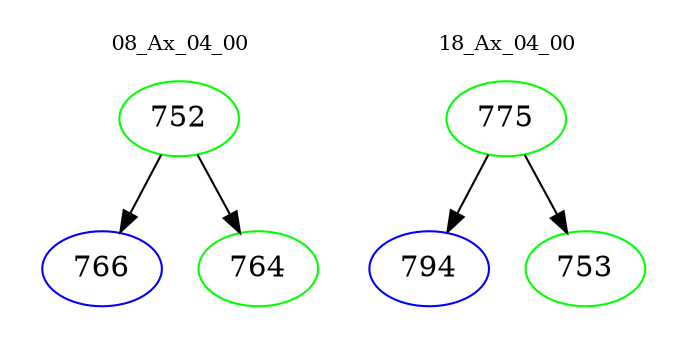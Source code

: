 digraph{
subgraph cluster_0 {
color = white
label = "08_Ax_04_00";
fontsize=10;
T0_752 [label="752", color="green"]
T0_752 -> T0_766 [color="black"]
T0_766 [label="766", color="blue"]
T0_752 -> T0_764 [color="black"]
T0_764 [label="764", color="green"]
}
subgraph cluster_1 {
color = white
label = "18_Ax_04_00";
fontsize=10;
T1_775 [label="775", color="green"]
T1_775 -> T1_794 [color="black"]
T1_794 [label="794", color="blue"]
T1_775 -> T1_753 [color="black"]
T1_753 [label="753", color="green"]
}
}
